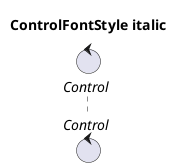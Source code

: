 @startuml
'!include ../../../plantuml-styles/plantuml-ae-skinparam-ex.iuml

skinparam ControlFontStyle italic

title ControlFontStyle italic

control Control 
@enduml